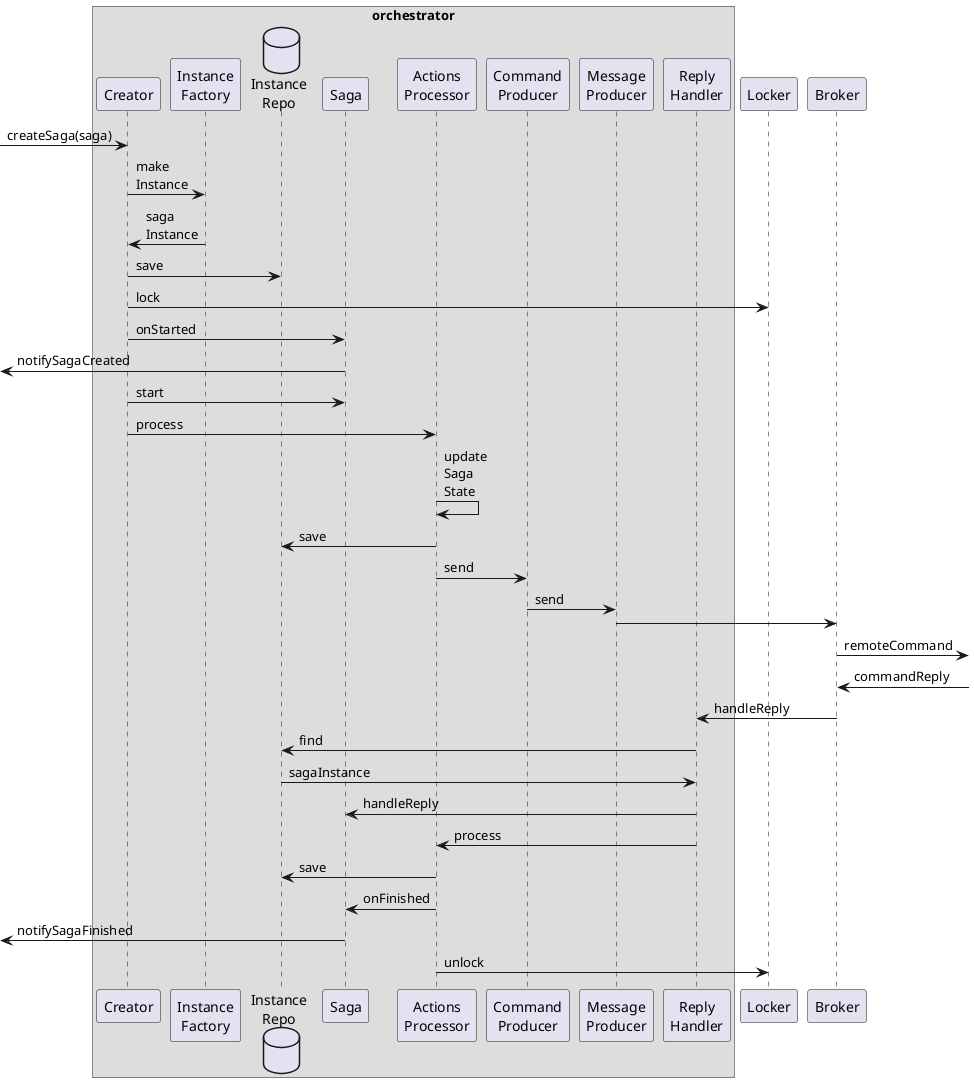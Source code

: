 @startuml
box orchestrator
participant Creator AS SC
participant "Instance\nFactory" AS SIF
database "Instance\nRepo" AS SIP
participant Saga AS S
participant "Actions\nProcessor" AS SAP
participant "Command\nProducer" AS SCP
participant "Message\nProducer" AS MP
participant "Reply\nHandler" AS SRH
end box
participant Locker AS SL
participant Broker AS B

-> SC : createSaga(saga)
SC -> SIF : make\nInstance
SIF -> SC : saga\nInstance
SC -> SIP : save
SC -> SL : lock
SC -> S : onStarted
<- S : notifySagaCreated
SC -> S : start
SC -> SAP : process
SAP -> SAP : update\nSaga\nState
SAP -> SIP : save
SAP -> SCP : send
SCP -> MP : send
MP -> B
B -> : remoteCommand
B <- : commandReply
B -> SRH : handleReply
SRH -> SIP : find
SIP -> SRH : sagaInstance
SRH -> S : handleReply
SRH -> SAP : process
SAP -> SIP : save
SAP -> S : onFinished
<- S : notifySagaFinished
SAP -> SL : unlock

@enduml
